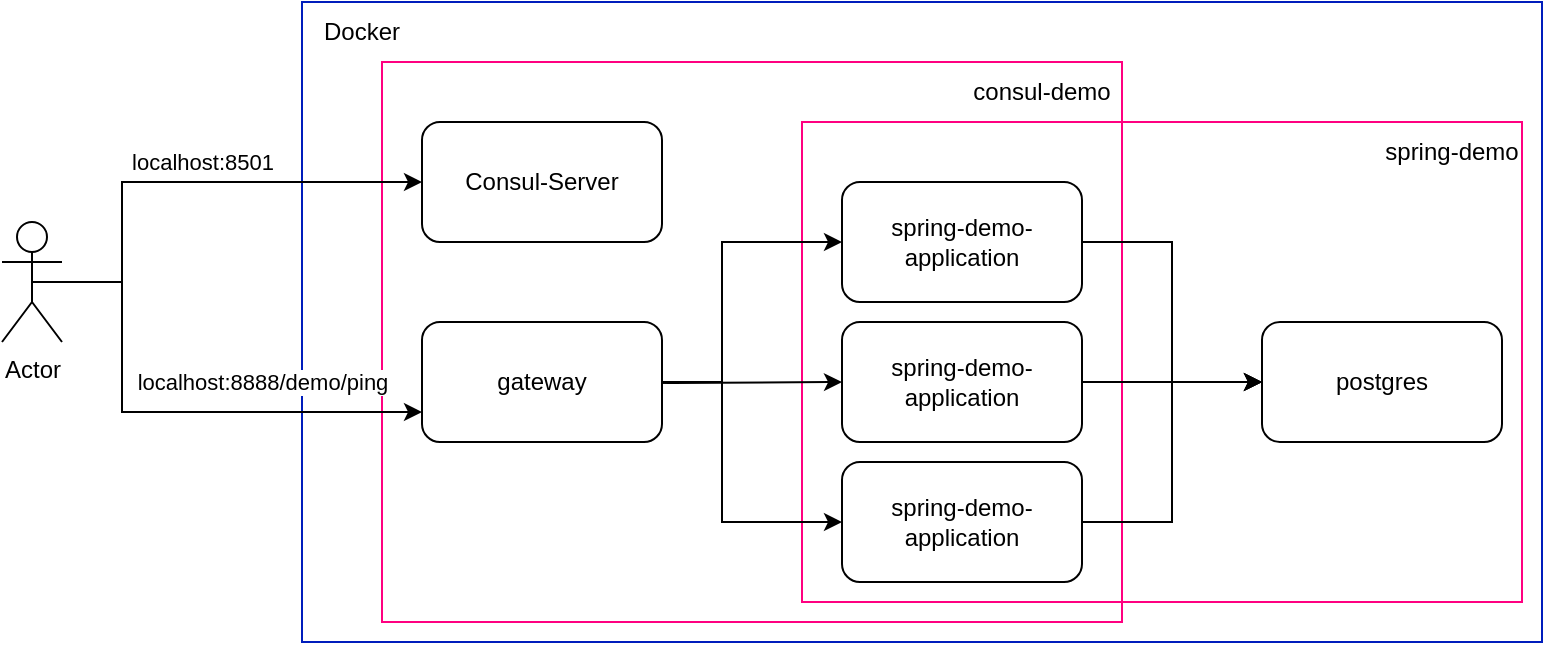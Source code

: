 <mxfile version="20.5.3" type="embed"><diagram name="Seite-1" id="Ws_r_JiINPvYQxMr0WWU"><mxGraphModel dx="1874" dy="799" grid="1" gridSize="10" guides="1" tooltips="1" connect="1" arrows="1" fold="1" page="1" pageScale="1" pageWidth="827" pageHeight="1169" background="#ffffff" math="0" shadow="0"><root><mxCell id="0"/><mxCell id="1" parent="0"/><mxCell id="2" value="" style="rounded=0;whiteSpace=wrap;html=1;fillColor=none;fontColor=#ffffff;strokeColor=#001DBC;" parent="1" vertex="1"><mxGeometry y="60" width="620" height="320" as="geometry"/></mxCell><mxCell id="Gg_ImLg8O2TvkO8edx3b-30" value="" style="rounded=0;whiteSpace=wrap;html=1;fillColor=none;strokeColor=#FF0080;" parent="1" vertex="1"><mxGeometry x="250" y="120" width="360" height="240" as="geometry"/></mxCell><mxCell id="Gg_ImLg8O2TvkO8edx3b-32" value="" style="rounded=0;whiteSpace=wrap;html=1;fillColor=none;strokeColor=#FF0080;" parent="1" vertex="1"><mxGeometry x="40" y="90" width="370" height="280" as="geometry"/></mxCell><mxCell id="Gg_ImLg8O2TvkO8edx3b-5" style="edgeStyle=orthogonalEdgeStyle;rounded=0;orthogonalLoop=1;jettySize=auto;html=1;entryX=0;entryY=0.5;entryDx=0;entryDy=0;" parent="1" target="Gg_ImLg8O2TvkO8edx3b-2" edge="1"><mxGeometry relative="1" as="geometry"><Array as="points"><mxPoint x="210" y="250"/><mxPoint x="210" y="180"/></Array><mxPoint x="100" y="250" as="sourcePoint"/></mxGeometry></mxCell><mxCell id="Gg_ImLg8O2TvkO8edx3b-6" style="edgeStyle=orthogonalEdgeStyle;rounded=0;orthogonalLoop=1;jettySize=auto;html=1;" parent="1" target="Gg_ImLg8O2TvkO8edx3b-3" edge="1"><mxGeometry relative="1" as="geometry"><mxPoint x="100" y="250" as="sourcePoint"/></mxGeometry></mxCell><mxCell id="Gg_ImLg8O2TvkO8edx3b-7" style="edgeStyle=orthogonalEdgeStyle;rounded=0;orthogonalLoop=1;jettySize=auto;html=1;" parent="1" target="Gg_ImLg8O2TvkO8edx3b-4" edge="1"><mxGeometry relative="1" as="geometry"><Array as="points"><mxPoint x="210" y="250"/><mxPoint x="210" y="320"/></Array><mxPoint x="100" y="250" as="sourcePoint"/></mxGeometry></mxCell><mxCell id="Gg_ImLg8O2TvkO8edx3b-1" value="gateway" style="rounded=1;whiteSpace=wrap;html=1;" parent="1" vertex="1"><mxGeometry x="60" y="220" width="120" height="60" as="geometry"/></mxCell><mxCell id="Gg_ImLg8O2TvkO8edx3b-21" style="edgeStyle=orthogonalEdgeStyle;rounded=0;orthogonalLoop=1;jettySize=auto;html=1;entryX=0;entryY=0.5;entryDx=0;entryDy=0;" parent="1" source="Gg_ImLg8O2TvkO8edx3b-2" target="Gg_ImLg8O2TvkO8edx3b-20" edge="1"><mxGeometry relative="1" as="geometry"/></mxCell><mxCell id="Gg_ImLg8O2TvkO8edx3b-2" value="spring-demo-application" style="rounded=1;whiteSpace=wrap;html=1;" parent="1" vertex="1"><mxGeometry x="270" y="150" width="120" height="60" as="geometry"/></mxCell><mxCell id="Gg_ImLg8O2TvkO8edx3b-22" style="edgeStyle=orthogonalEdgeStyle;rounded=0;orthogonalLoop=1;jettySize=auto;html=1;" parent="1" source="Gg_ImLg8O2TvkO8edx3b-3" target="Gg_ImLg8O2TvkO8edx3b-20" edge="1"><mxGeometry relative="1" as="geometry"/></mxCell><mxCell id="Gg_ImLg8O2TvkO8edx3b-3" value="spring-demo-application" style="rounded=1;whiteSpace=wrap;html=1;" parent="1" vertex="1"><mxGeometry x="270" y="220" width="120" height="60" as="geometry"/></mxCell><mxCell id="Gg_ImLg8O2TvkO8edx3b-23" style="edgeStyle=orthogonalEdgeStyle;rounded=0;orthogonalLoop=1;jettySize=auto;html=1;entryX=0;entryY=0.5;entryDx=0;entryDy=0;" parent="1" source="Gg_ImLg8O2TvkO8edx3b-4" target="Gg_ImLg8O2TvkO8edx3b-20" edge="1"><mxGeometry relative="1" as="geometry"/></mxCell><mxCell id="Gg_ImLg8O2TvkO8edx3b-4" value="spring-demo-application" style="rounded=1;whiteSpace=wrap;html=1;" parent="1" vertex="1"><mxGeometry x="270" y="290" width="120" height="60" as="geometry"/></mxCell><mxCell id="Gg_ImLg8O2TvkO8edx3b-9" value="Consul-Server" style="rounded=1;whiteSpace=wrap;html=1;" parent="1" vertex="1"><mxGeometry x="60" y="120" width="120" height="60" as="geometry"/></mxCell><mxCell id="Gg_ImLg8O2TvkO8edx3b-15" style="edgeStyle=orthogonalEdgeStyle;rounded=0;orthogonalLoop=1;jettySize=auto;html=1;entryX=0;entryY=0.75;entryDx=0;entryDy=0;" parent="1" source="Gg_ImLg8O2TvkO8edx3b-14" target="Gg_ImLg8O2TvkO8edx3b-1" edge="1"><mxGeometry relative="1" as="geometry"><Array as="points"><mxPoint x="-90" y="200"/><mxPoint x="-90" y="265"/></Array></mxGeometry></mxCell><mxCell id="Gg_ImLg8O2TvkO8edx3b-16" value="localhost:8888/demo/ping" style="edgeLabel;html=1;align=center;verticalAlign=middle;resizable=0;points=[];" parent="Gg_ImLg8O2TvkO8edx3b-15" vertex="1" connectable="0"><mxGeometry x="-0.749" y="3" relative="1" as="geometry"><mxPoint x="67" y="49" as="offset"/></mxGeometry></mxCell><mxCell id="Gg_ImLg8O2TvkO8edx3b-17" style="edgeStyle=orthogonalEdgeStyle;rounded=0;orthogonalLoop=1;jettySize=auto;html=1;entryX=0;entryY=0.5;entryDx=0;entryDy=0;exitX=0.5;exitY=0.5;exitDx=0;exitDy=0;exitPerimeter=0;" parent="1" source="Gg_ImLg8O2TvkO8edx3b-14" target="Gg_ImLg8O2TvkO8edx3b-9" edge="1"><mxGeometry relative="1" as="geometry"><Array as="points"><mxPoint x="-90" y="200"/><mxPoint x="-90" y="150"/></Array></mxGeometry></mxCell><mxCell id="Gg_ImLg8O2TvkO8edx3b-18" value="localhost:8501" style="edgeLabel;html=1;align=center;verticalAlign=middle;resizable=0;points=[];" parent="Gg_ImLg8O2TvkO8edx3b-17" vertex="1" connectable="0"><mxGeometry x="0.314" y="-2" relative="1" as="geometry"><mxPoint x="-26" y="-12" as="offset"/></mxGeometry></mxCell><mxCell id="Gg_ImLg8O2TvkO8edx3b-14" value="Actor" style="shape=umlActor;verticalLabelPosition=bottom;verticalAlign=top;html=1;outlineConnect=0;" parent="1" vertex="1"><mxGeometry x="-150" y="170" width="30" height="60" as="geometry"/></mxCell><mxCell id="Gg_ImLg8O2TvkO8edx3b-20" value="postgres" style="rounded=1;whiteSpace=wrap;html=1;" parent="1" vertex="1"><mxGeometry x="480" y="220" width="120" height="60" as="geometry"/></mxCell><mxCell id="Gg_ImLg8O2TvkO8edx3b-31" value="spring-demo" style="text;html=1;strokeColor=none;fillColor=none;align=center;verticalAlign=middle;whiteSpace=wrap;rounded=0;" parent="1" vertex="1"><mxGeometry x="540" y="120" width="70" height="30" as="geometry"/></mxCell><mxCell id="Gg_ImLg8O2TvkO8edx3b-33" value="consul-demo" style="text;html=1;strokeColor=none;fillColor=none;align=center;verticalAlign=middle;whiteSpace=wrap;rounded=0;" parent="1" vertex="1"><mxGeometry x="330" y="90" width="80" height="30" as="geometry"/></mxCell><mxCell id="5" value="Docker" style="text;html=1;strokeColor=none;fillColor=none;align=center;verticalAlign=middle;whiteSpace=wrap;rounded=0;" parent="1" vertex="1"><mxGeometry y="60" width="60" height="30" as="geometry"/></mxCell></root></mxGraphModel></diagram></mxfile>